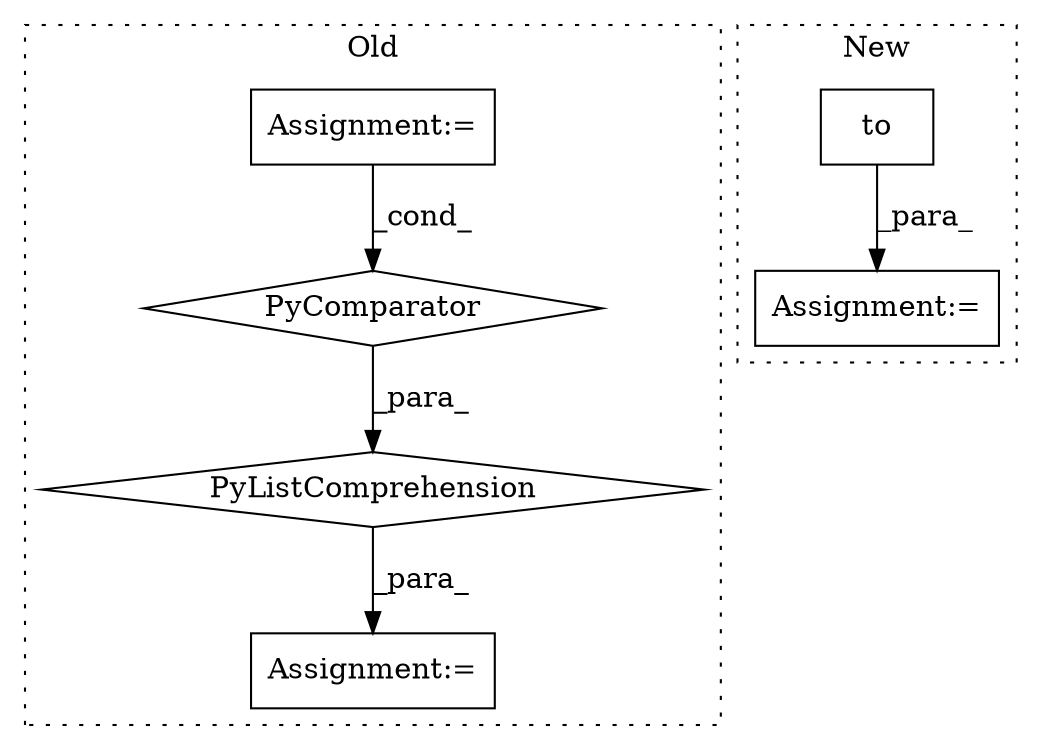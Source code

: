 digraph G {
subgraph cluster0 {
1 [label="PyComparator" a="113" s="730" l="22" shape="diamond"];
3 [label="Assignment:=" a="7" s="730" l="22" shape="box"];
4 [label="Assignment:=" a="7" s="766" l="1" shape="box"];
6 [label="PyListComprehension" a="109" s="639" l="121" shape="diamond"];
label = "Old";
style="dotted";
}
subgraph cluster1 {
2 [label="to" a="32" s="406,419" l="3,1" shape="box"];
5 [label="Assignment:=" a="7" s="396" l="1" shape="box"];
label = "New";
style="dotted";
}
1 -> 6 [label="_para_"];
2 -> 5 [label="_para_"];
3 -> 1 [label="_cond_"];
6 -> 4 [label="_para_"];
}